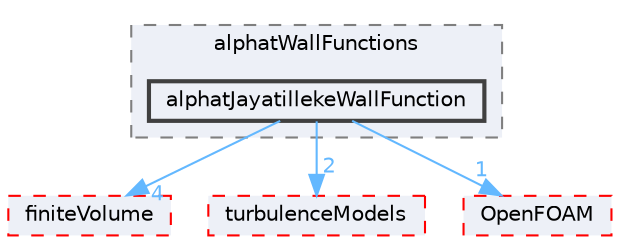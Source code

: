 digraph "src/TurbulenceModels/incompressible/turbulentTransportModels/derivedFvPatchFields/wallFunctions/alphatWallFunctions/alphatJayatillekeWallFunction"
{
 // LATEX_PDF_SIZE
  bgcolor="transparent";
  edge [fontname=Helvetica,fontsize=10,labelfontname=Helvetica,labelfontsize=10];
  node [fontname=Helvetica,fontsize=10,shape=box,height=0.2,width=0.4];
  compound=true
  subgraph clusterdir_05ef2981ccce0026518285af37fb715d {
    graph [ bgcolor="#edf0f7", pencolor="grey50", label="alphatWallFunctions", fontname=Helvetica,fontsize=10 style="filled,dashed", URL="dir_05ef2981ccce0026518285af37fb715d.html",tooltip=""]
  dir_48dc45c3eb394f0bc289a5997135e7da [label="alphatJayatillekeWallFunction", fillcolor="#edf0f7", color="grey25", style="filled,bold", URL="dir_48dc45c3eb394f0bc289a5997135e7da.html",tooltip=""];
  }
  dir_9bd15774b555cf7259a6fa18f99fe99b [label="finiteVolume", fillcolor="#edf0f7", color="red", style="filled,dashed", URL="dir_9bd15774b555cf7259a6fa18f99fe99b.html",tooltip=""];
  dir_a3dc37bcacf99bb6122ed819dac99f09 [label="turbulenceModels", fillcolor="#edf0f7", color="red", style="filled,dashed", URL="dir_a3dc37bcacf99bb6122ed819dac99f09.html",tooltip=""];
  dir_c5473ff19b20e6ec4dfe5c310b3778a8 [label="OpenFOAM", fillcolor="#edf0f7", color="red", style="filled,dashed", URL="dir_c5473ff19b20e6ec4dfe5c310b3778a8.html",tooltip=""];
  dir_48dc45c3eb394f0bc289a5997135e7da->dir_9bd15774b555cf7259a6fa18f99fe99b [headlabel="4", labeldistance=1.5 headhref="dir_000094_001387.html" href="dir_000094_001387.html" color="steelblue1" fontcolor="steelblue1"];
  dir_48dc45c3eb394f0bc289a5997135e7da->dir_a3dc37bcacf99bb6122ed819dac99f09 [headlabel="2", labeldistance=1.5 headhref="dir_000094_004144.html" href="dir_000094_004144.html" color="steelblue1" fontcolor="steelblue1"];
  dir_48dc45c3eb394f0bc289a5997135e7da->dir_c5473ff19b20e6ec4dfe5c310b3778a8 [headlabel="1", labeldistance=1.5 headhref="dir_000094_002695.html" href="dir_000094_002695.html" color="steelblue1" fontcolor="steelblue1"];
}
